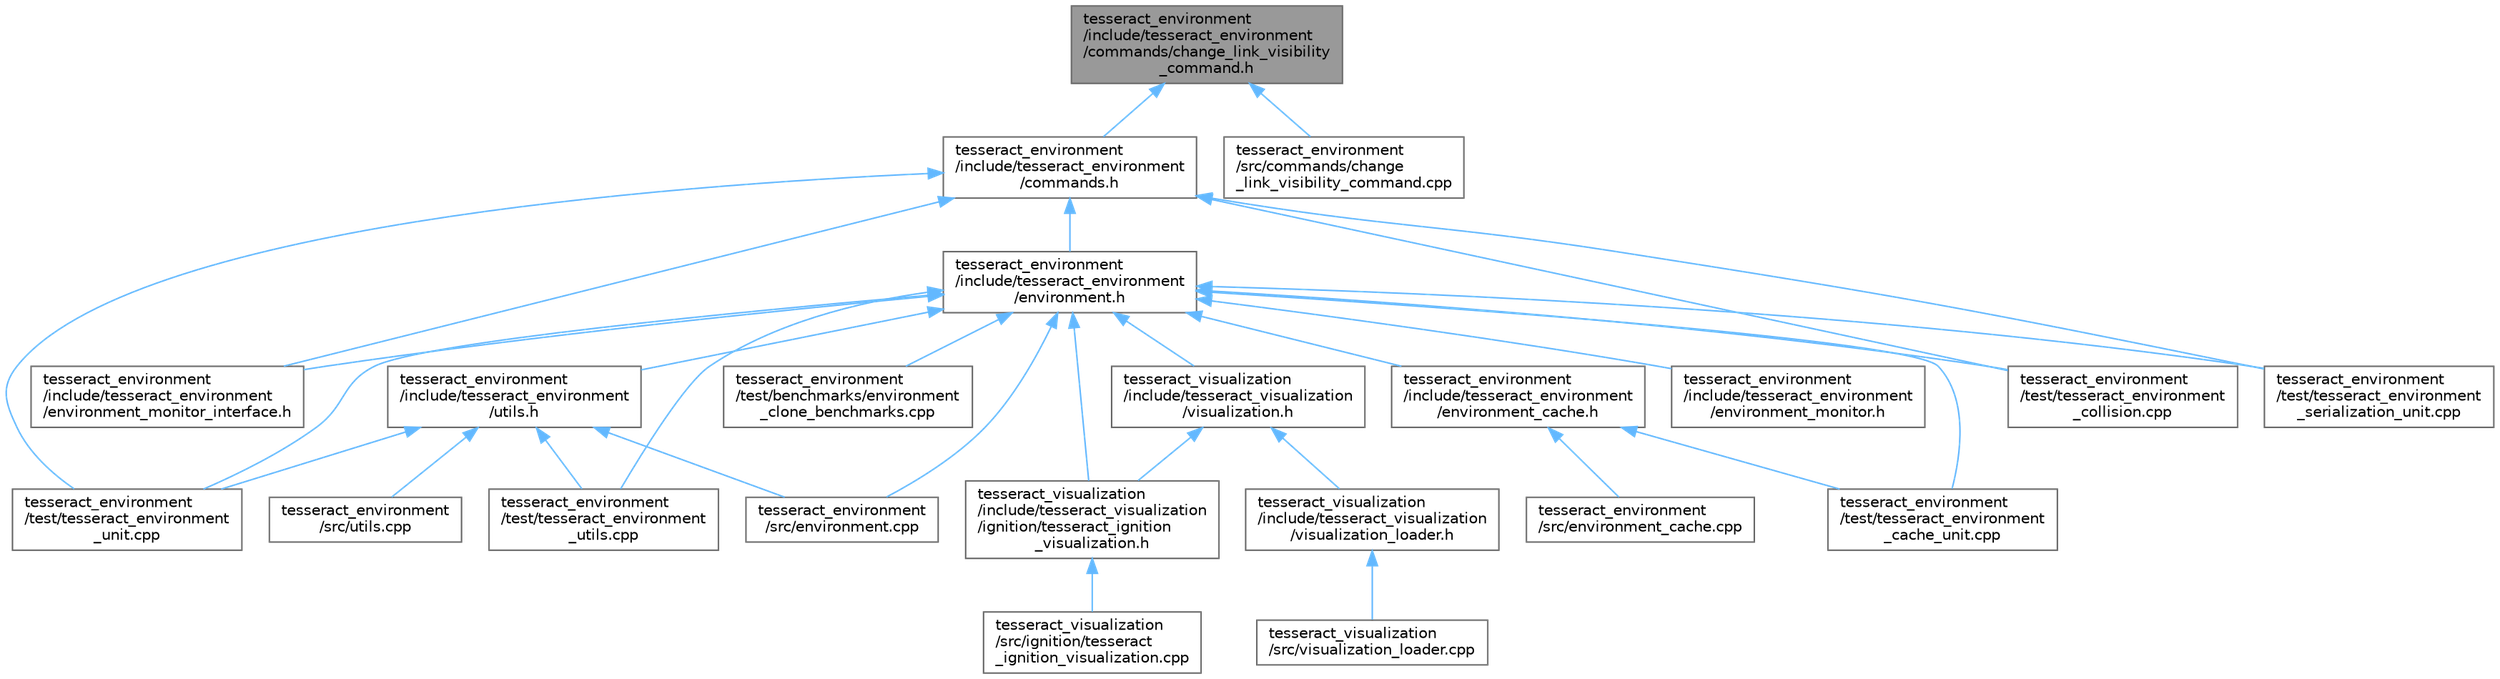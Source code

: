 digraph "tesseract_environment/include/tesseract_environment/commands/change_link_visibility_command.h"
{
 // LATEX_PDF_SIZE
  bgcolor="transparent";
  edge [fontname=Helvetica,fontsize=10,labelfontname=Helvetica,labelfontsize=10];
  node [fontname=Helvetica,fontsize=10,shape=box,height=0.2,width=0.4];
  Node1 [label="tesseract_environment\l/include/tesseract_environment\l/commands/change_link_visibility\l_command.h",height=0.2,width=0.4,color="gray40", fillcolor="grey60", style="filled", fontcolor="black",tooltip="Used to change a links visibility in environment."];
  Node1 -> Node2 [dir="back",color="steelblue1",style="solid"];
  Node2 [label="tesseract_environment\l/include/tesseract_environment\l/commands.h",height=0.2,width=0.4,color="grey40", fillcolor="white", style="filled",URL="$d5/d90/commands_8h.html",tooltip="This contains classes for recording operations applied to the environment for tracking changes...."];
  Node2 -> Node3 [dir="back",color="steelblue1",style="solid"];
  Node3 [label="tesseract_environment\l/include/tesseract_environment\l/environment.h",height=0.2,width=0.4,color="grey40", fillcolor="white", style="filled",URL="$de/d26/environment_8h.html",tooltip=" "];
  Node3 -> Node4 [dir="back",color="steelblue1",style="solid"];
  Node4 [label="tesseract_environment\l/include/tesseract_environment\l/environment_cache.h",height=0.2,width=0.4,color="grey40", fillcolor="white", style="filled",URL="$d0/df2/environment__cache_8h.html",tooltip="A environment cache."];
  Node4 -> Node5 [dir="back",color="steelblue1",style="solid"];
  Node5 [label="tesseract_environment\l/src/environment_cache.cpp",height=0.2,width=0.4,color="grey40", fillcolor="white", style="filled",URL="$db/d51/environment__cache_8cpp.html",tooltip="Default environment cache."];
  Node4 -> Node6 [dir="back",color="steelblue1",style="solid"];
  Node6 [label="tesseract_environment\l/test/tesseract_environment\l_cache_unit.cpp",height=0.2,width=0.4,color="grey40", fillcolor="white", style="filled",URL="$d4/d61/tesseract__environment__cache__unit_8cpp.html",tooltip=" "];
  Node3 -> Node7 [dir="back",color="steelblue1",style="solid"];
  Node7 [label="tesseract_environment\l/include/tesseract_environment\l/environment_monitor.h",height=0.2,width=0.4,color="grey40", fillcolor="white", style="filled",URL="$d4/d7d/environment__monitor_8h.html",tooltip="Tesseract Environment Monitor Interface Class."];
  Node3 -> Node8 [dir="back",color="steelblue1",style="solid"];
  Node8 [label="tesseract_environment\l/include/tesseract_environment\l/environment_monitor_interface.h",height=0.2,width=0.4,color="grey40", fillcolor="white", style="filled",URL="$d1/d4a/environment__monitor__interface_8h.html",tooltip="This is a utility class for applying changes to multiple tesseract environment monitors."];
  Node3 -> Node9 [dir="back",color="steelblue1",style="solid"];
  Node9 [label="tesseract_environment\l/include/tesseract_environment\l/utils.h",height=0.2,width=0.4,color="grey40", fillcolor="white", style="filled",URL="$d9/d71/tesseract__environment_2include_2tesseract__environment_2utils_8h.html",tooltip="Tesseract Environment Utility Functions."];
  Node9 -> Node10 [dir="back",color="steelblue1",style="solid"];
  Node10 [label="tesseract_environment\l/src/environment.cpp",height=0.2,width=0.4,color="grey40", fillcolor="white", style="filled",URL="$dc/d82/environment_8cpp.html",tooltip="Tesseract environment interface implementation."];
  Node9 -> Node11 [dir="back",color="steelblue1",style="solid"];
  Node11 [label="tesseract_environment\l/src/utils.cpp",height=0.2,width=0.4,color="grey40", fillcolor="white", style="filled",URL="$d1/d89/tesseract__environment_2src_2utils_8cpp.html",tooltip="Tesseract Environment Utility Functions."];
  Node9 -> Node12 [dir="back",color="steelblue1",style="solid"];
  Node12 [label="tesseract_environment\l/test/tesseract_environment\l_unit.cpp",height=0.2,width=0.4,color="grey40", fillcolor="white", style="filled",URL="$d0/d5b/tesseract__environment__unit_8cpp.html",tooltip=" "];
  Node9 -> Node13 [dir="back",color="steelblue1",style="solid"];
  Node13 [label="tesseract_environment\l/test/tesseract_environment\l_utils.cpp",height=0.2,width=0.4,color="grey40", fillcolor="white", style="filled",URL="$df/d00/tesseract__environment__utils_8cpp.html",tooltip=" "];
  Node3 -> Node10 [dir="back",color="steelblue1",style="solid"];
  Node3 -> Node14 [dir="back",color="steelblue1",style="solid"];
  Node14 [label="tesseract_environment\l/test/benchmarks/environment\l_clone_benchmarks.cpp",height=0.2,width=0.4,color="grey40", fillcolor="white", style="filled",URL="$de/d87/environment__clone__benchmarks_8cpp.html",tooltip=" "];
  Node3 -> Node6 [dir="back",color="steelblue1",style="solid"];
  Node3 -> Node15 [dir="back",color="steelblue1",style="solid"];
  Node15 [label="tesseract_environment\l/test/tesseract_environment\l_collision.cpp",height=0.2,width=0.4,color="grey40", fillcolor="white", style="filled",URL="$d8/da4/tesseract__environment__collision_8cpp.html",tooltip=" "];
  Node3 -> Node16 [dir="back",color="steelblue1",style="solid"];
  Node16 [label="tesseract_environment\l/test/tesseract_environment\l_serialization_unit.cpp",height=0.2,width=0.4,color="grey40", fillcolor="white", style="filled",URL="$d9/de5/tesseract__environment__serialization__unit_8cpp.html",tooltip=" "];
  Node3 -> Node12 [dir="back",color="steelblue1",style="solid"];
  Node3 -> Node13 [dir="back",color="steelblue1",style="solid"];
  Node3 -> Node17 [dir="back",color="steelblue1",style="solid"];
  Node17 [label="tesseract_visualization\l/include/tesseract_visualization\l/ignition/tesseract_ignition\l_visualization.h",height=0.2,width=0.4,color="grey40", fillcolor="white", style="filled",URL="$d0/de9/tesseract__ignition__visualization_8h.html",tooltip=" "];
  Node17 -> Node18 [dir="back",color="steelblue1",style="solid"];
  Node18 [label="tesseract_visualization\l/src/ignition/tesseract\l_ignition_visualization.cpp",height=0.2,width=0.4,color="grey40", fillcolor="white", style="filled",URL="$d6/dbe/tesseract__ignition__visualization_8cpp.html",tooltip=" "];
  Node3 -> Node19 [dir="back",color="steelblue1",style="solid"];
  Node19 [label="tesseract_visualization\l/include/tesseract_visualization\l/visualization.h",height=0.2,width=0.4,color="grey40", fillcolor="white", style="filled",URL="$d2/d02/visualization_8h.html",tooltip="Visualization Class."];
  Node19 -> Node17 [dir="back",color="steelblue1",style="solid"];
  Node19 -> Node20 [dir="back",color="steelblue1",style="solid"];
  Node20 [label="tesseract_visualization\l/include/tesseract_visualization\l/visualization_loader.h",height=0.2,width=0.4,color="grey40", fillcolor="white", style="filled",URL="$da/d93/visualization__loader_8h.html",tooltip="Visualization Loader."];
  Node20 -> Node21 [dir="back",color="steelblue1",style="solid"];
  Node21 [label="tesseract_visualization\l/src/visualization_loader.cpp",height=0.2,width=0.4,color="grey40", fillcolor="white", style="filled",URL="$d3/da9/visualization__loader_8cpp.html",tooltip=" "];
  Node2 -> Node8 [dir="back",color="steelblue1",style="solid"];
  Node2 -> Node15 [dir="back",color="steelblue1",style="solid"];
  Node2 -> Node16 [dir="back",color="steelblue1",style="solid"];
  Node2 -> Node12 [dir="back",color="steelblue1",style="solid"];
  Node1 -> Node22 [dir="back",color="steelblue1",style="solid"];
  Node22 [label="tesseract_environment\l/src/commands/change\l_link_visibility_command.cpp",height=0.2,width=0.4,color="grey40", fillcolor="white", style="filled",URL="$df/de6/change__link__visibility__command_8cpp.html",tooltip="Used to change link visibility."];
}
